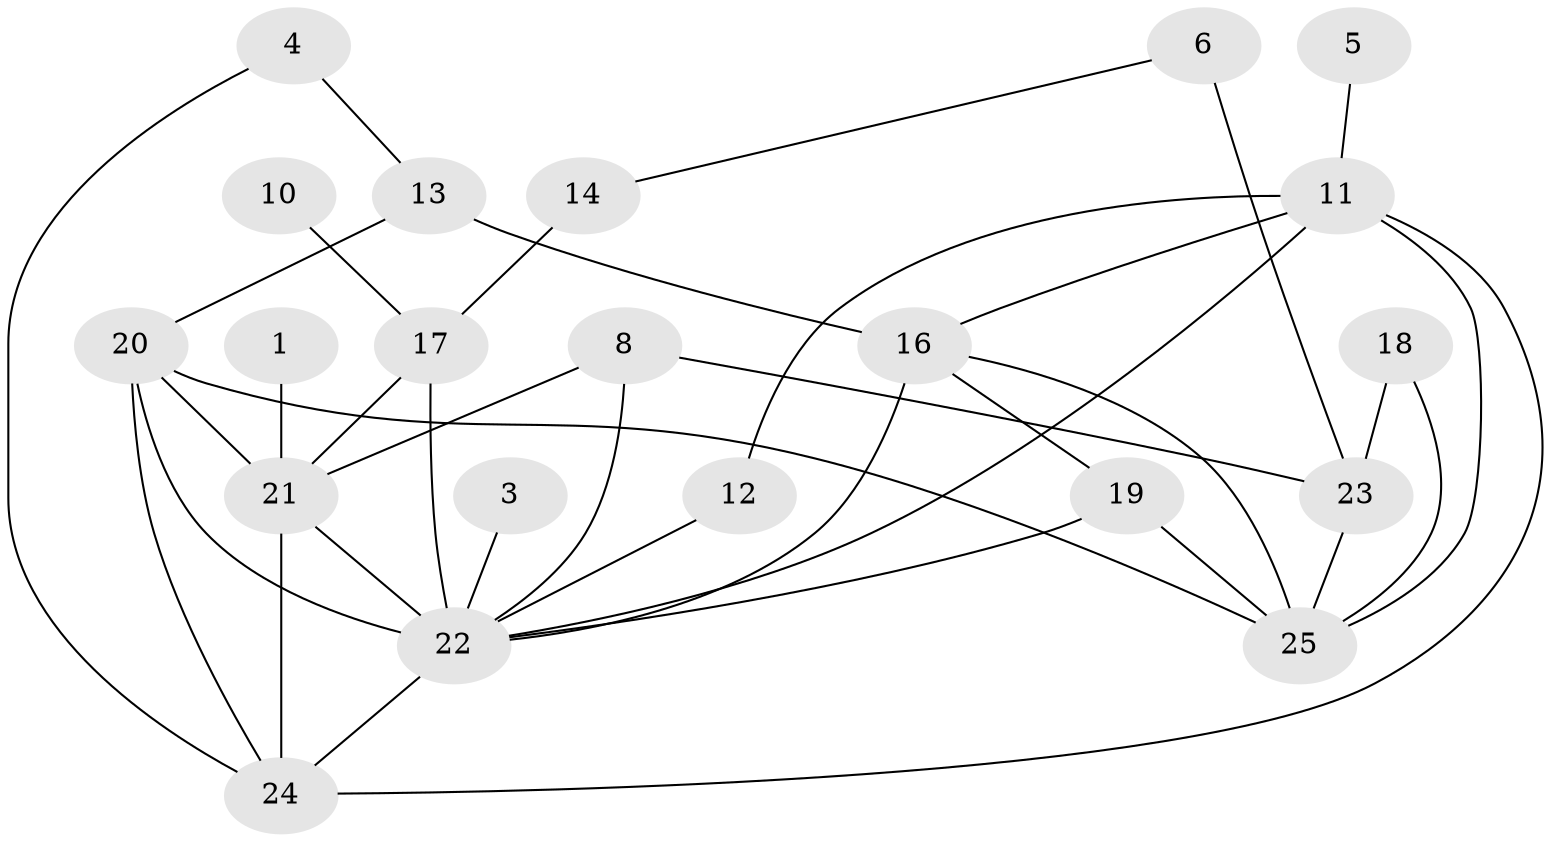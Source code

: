 // original degree distribution, {1: 0.2, 4: 0.22, 3: 0.18, 2: 0.22, 0: 0.06, 6: 0.06, 7: 0.02, 5: 0.04}
// Generated by graph-tools (version 1.1) at 2025/35/03/04/25 23:35:49]
// undirected, 21 vertices, 37 edges
graph export_dot {
  node [color=gray90,style=filled];
  1;
  3;
  4;
  5;
  6;
  8;
  10;
  11;
  12;
  13;
  14;
  16;
  17;
  18;
  19;
  20;
  21;
  22;
  23;
  24;
  25;
  1 -- 21 [weight=1.0];
  3 -- 22 [weight=1.0];
  4 -- 13 [weight=1.0];
  4 -- 24 [weight=1.0];
  5 -- 11 [weight=1.0];
  6 -- 14 [weight=1.0];
  6 -- 23 [weight=2.0];
  8 -- 21 [weight=1.0];
  8 -- 22 [weight=1.0];
  8 -- 23 [weight=1.0];
  10 -- 17 [weight=2.0];
  11 -- 12 [weight=1.0];
  11 -- 16 [weight=1.0];
  11 -- 22 [weight=1.0];
  11 -- 24 [weight=1.0];
  11 -- 25 [weight=1.0];
  12 -- 22 [weight=1.0];
  13 -- 16 [weight=1.0];
  13 -- 20 [weight=2.0];
  14 -- 17 [weight=1.0];
  16 -- 19 [weight=1.0];
  16 -- 22 [weight=1.0];
  16 -- 25 [weight=1.0];
  17 -- 21 [weight=1.0];
  17 -- 22 [weight=2.0];
  18 -- 23 [weight=1.0];
  18 -- 25 [weight=1.0];
  19 -- 22 [weight=1.0];
  19 -- 25 [weight=1.0];
  20 -- 21 [weight=1.0];
  20 -- 22 [weight=1.0];
  20 -- 24 [weight=1.0];
  20 -- 25 [weight=1.0];
  21 -- 22 [weight=2.0];
  21 -- 24 [weight=2.0];
  22 -- 24 [weight=1.0];
  23 -- 25 [weight=1.0];
}
